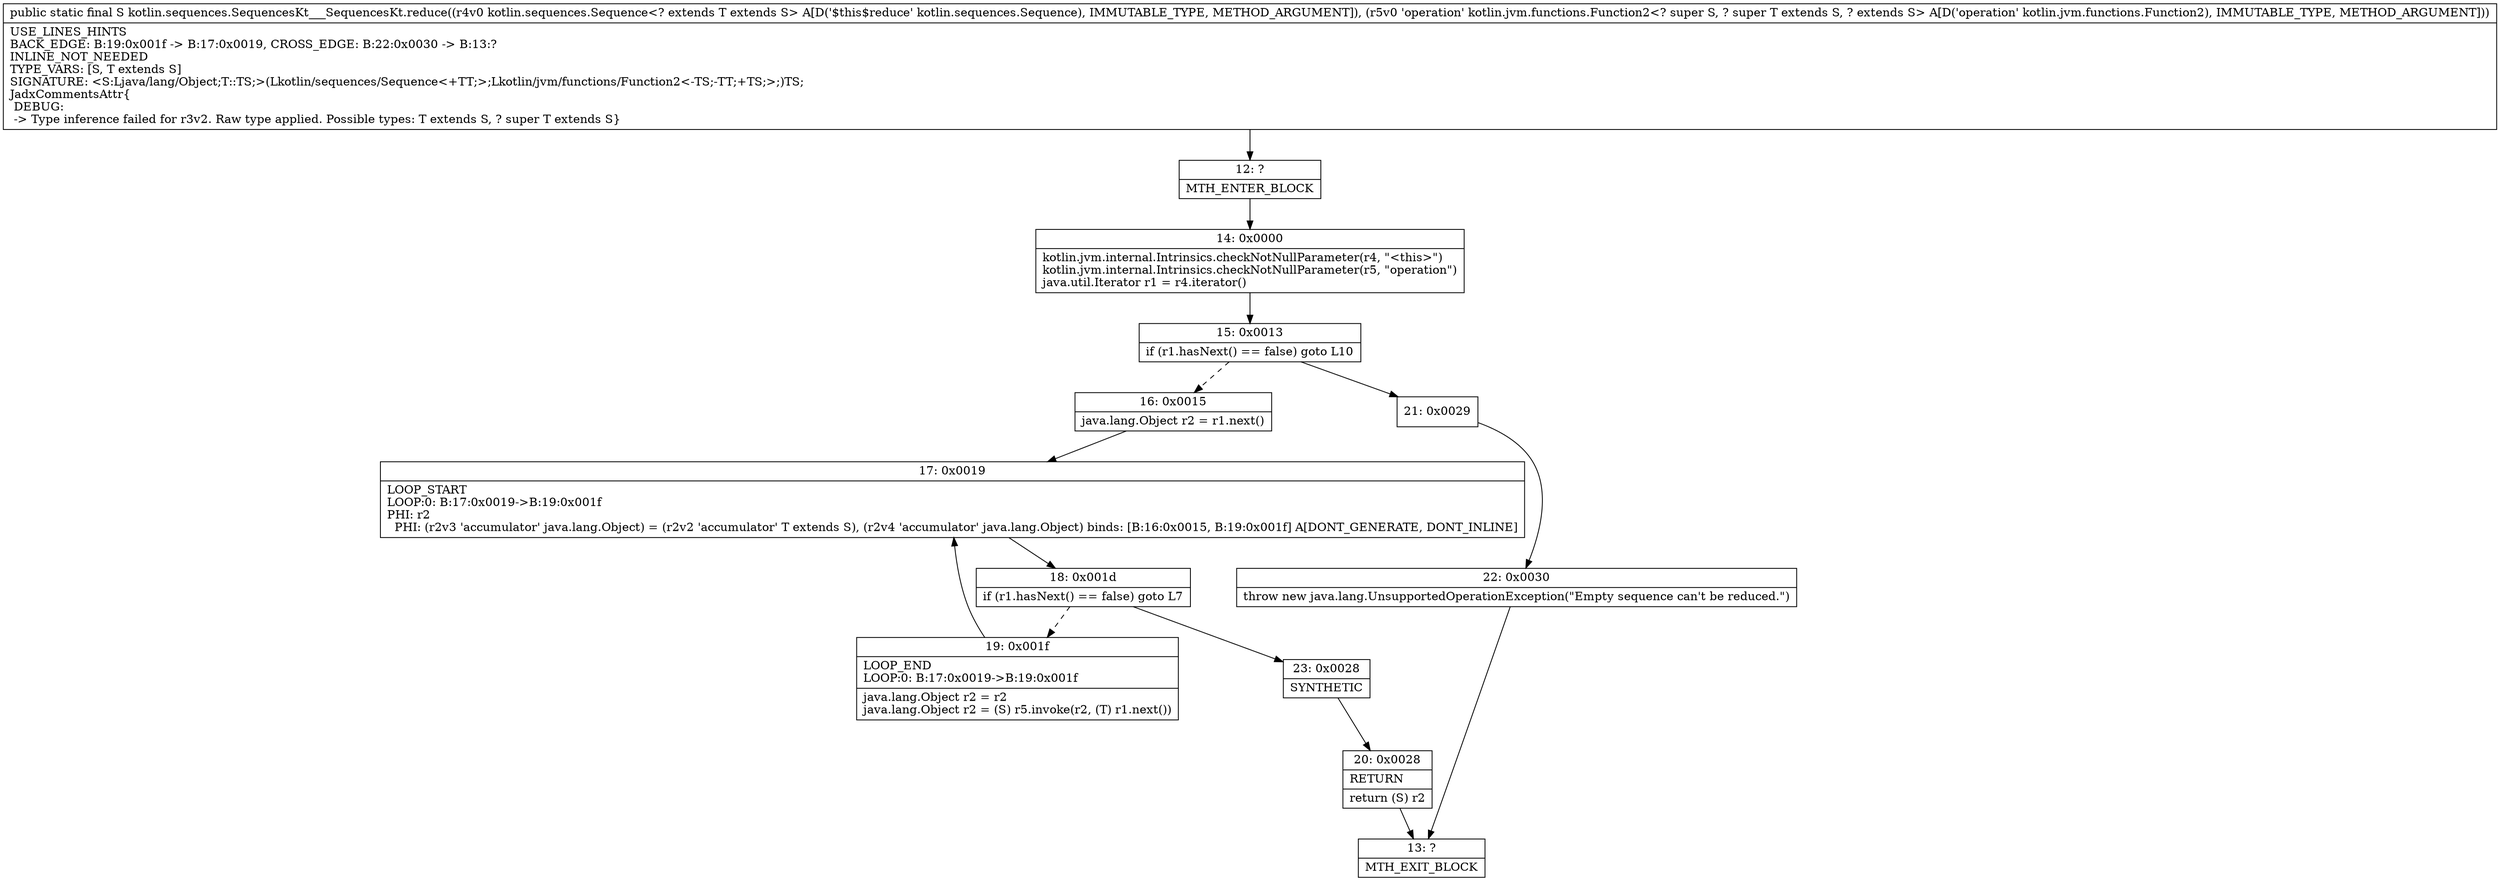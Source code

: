 digraph "CFG forkotlin.sequences.SequencesKt___SequencesKt.reduce(Lkotlin\/sequences\/Sequence;Lkotlin\/jvm\/functions\/Function2;)Ljava\/lang\/Object;" {
Node_12 [shape=record,label="{12\:\ ?|MTH_ENTER_BLOCK\l}"];
Node_14 [shape=record,label="{14\:\ 0x0000|kotlin.jvm.internal.Intrinsics.checkNotNullParameter(r4, \"\<this\>\")\lkotlin.jvm.internal.Intrinsics.checkNotNullParameter(r5, \"operation\")\ljava.util.Iterator r1 = r4.iterator()\l}"];
Node_15 [shape=record,label="{15\:\ 0x0013|if (r1.hasNext() == false) goto L10\l}"];
Node_16 [shape=record,label="{16\:\ 0x0015|java.lang.Object r2 = r1.next()\l}"];
Node_17 [shape=record,label="{17\:\ 0x0019|LOOP_START\lLOOP:0: B:17:0x0019\-\>B:19:0x001f\lPHI: r2 \l  PHI: (r2v3 'accumulator' java.lang.Object) = (r2v2 'accumulator' T extends S), (r2v4 'accumulator' java.lang.Object) binds: [B:16:0x0015, B:19:0x001f] A[DONT_GENERATE, DONT_INLINE]\l}"];
Node_18 [shape=record,label="{18\:\ 0x001d|if (r1.hasNext() == false) goto L7\l}"];
Node_19 [shape=record,label="{19\:\ 0x001f|LOOP_END\lLOOP:0: B:17:0x0019\-\>B:19:0x001f\l|java.lang.Object r2 = r2\ljava.lang.Object r2 = (S) r5.invoke(r2, (T) r1.next())\l}"];
Node_23 [shape=record,label="{23\:\ 0x0028|SYNTHETIC\l}"];
Node_20 [shape=record,label="{20\:\ 0x0028|RETURN\l|return (S) r2\l}"];
Node_13 [shape=record,label="{13\:\ ?|MTH_EXIT_BLOCK\l}"];
Node_21 [shape=record,label="{21\:\ 0x0029}"];
Node_22 [shape=record,label="{22\:\ 0x0030|throw new java.lang.UnsupportedOperationException(\"Empty sequence can't be reduced.\")\l}"];
MethodNode[shape=record,label="{public static final S kotlin.sequences.SequencesKt___SequencesKt.reduce((r4v0 kotlin.sequences.Sequence\<? extends T extends S\> A[D('$this$reduce' kotlin.sequences.Sequence), IMMUTABLE_TYPE, METHOD_ARGUMENT]), (r5v0 'operation' kotlin.jvm.functions.Function2\<? super S, ? super T extends S, ? extends S\> A[D('operation' kotlin.jvm.functions.Function2), IMMUTABLE_TYPE, METHOD_ARGUMENT]))  | USE_LINES_HINTS\lBACK_EDGE: B:19:0x001f \-\> B:17:0x0019, CROSS_EDGE: B:22:0x0030 \-\> B:13:?\lINLINE_NOT_NEEDED\lTYPE_VARS: [S, T extends S]\lSIGNATURE: \<S:Ljava\/lang\/Object;T::TS;\>(Lkotlin\/sequences\/Sequence\<+TT;\>;Lkotlin\/jvm\/functions\/Function2\<\-TS;\-TT;+TS;\>;)TS;\lJadxCommentsAttr\{\l DEBUG: \l \-\> Type inference failed for r3v2. Raw type applied. Possible types: T extends S, ? super T extends S\}\l}"];
MethodNode -> Node_12;Node_12 -> Node_14;
Node_14 -> Node_15;
Node_15 -> Node_16[style=dashed];
Node_15 -> Node_21;
Node_16 -> Node_17;
Node_17 -> Node_18;
Node_18 -> Node_19[style=dashed];
Node_18 -> Node_23;
Node_19 -> Node_17;
Node_23 -> Node_20;
Node_20 -> Node_13;
Node_21 -> Node_22;
Node_22 -> Node_13;
}

